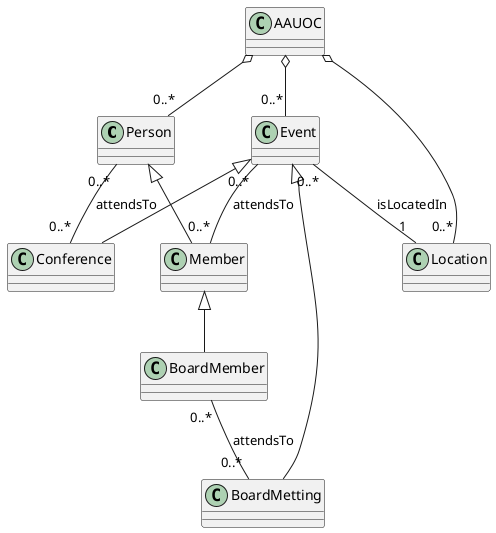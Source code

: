 @startuml
'https://plantuml.com/class-diagram

'Persona
class Person
class Member
class BoardMember

'Evento
class Event
class Conference
class BoardMetting

'Asociacion
class AAUOC
class Location

Event <|-- Conference
Event <|-- BoardMetting

Person <|-- Member
Member <|-- BoardMember

Person "0..*" -- "0..*" Conference : attendsTo
BoardMember"0..*" -- "0..*" BoardMetting : attendsTo
Event "0..*" -- "0..*" Member : attendsTo
Event "0..*" -- "1" Location : isLocatedIn

AAUOC o-- "0..*" Location
AAUOC o-- "0..*" Event
AAUOC o-- "0..*" Person
@enduml

